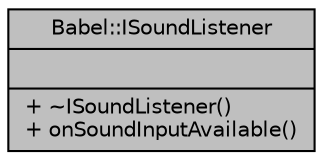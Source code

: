 digraph "Babel::ISoundListener"
{
 // LATEX_PDF_SIZE
  edge [fontname="Helvetica",fontsize="10",labelfontname="Helvetica",labelfontsize="10"];
  node [fontname="Helvetica",fontsize="10",shape=record];
  Node1 [label="{Babel::ISoundListener\n||+ ~ISoundListener()\l+ onSoundInputAvailable()\l}",height=0.2,width=0.4,color="black", fillcolor="grey75", style="filled", fontcolor="black",tooltip=" "];
}
